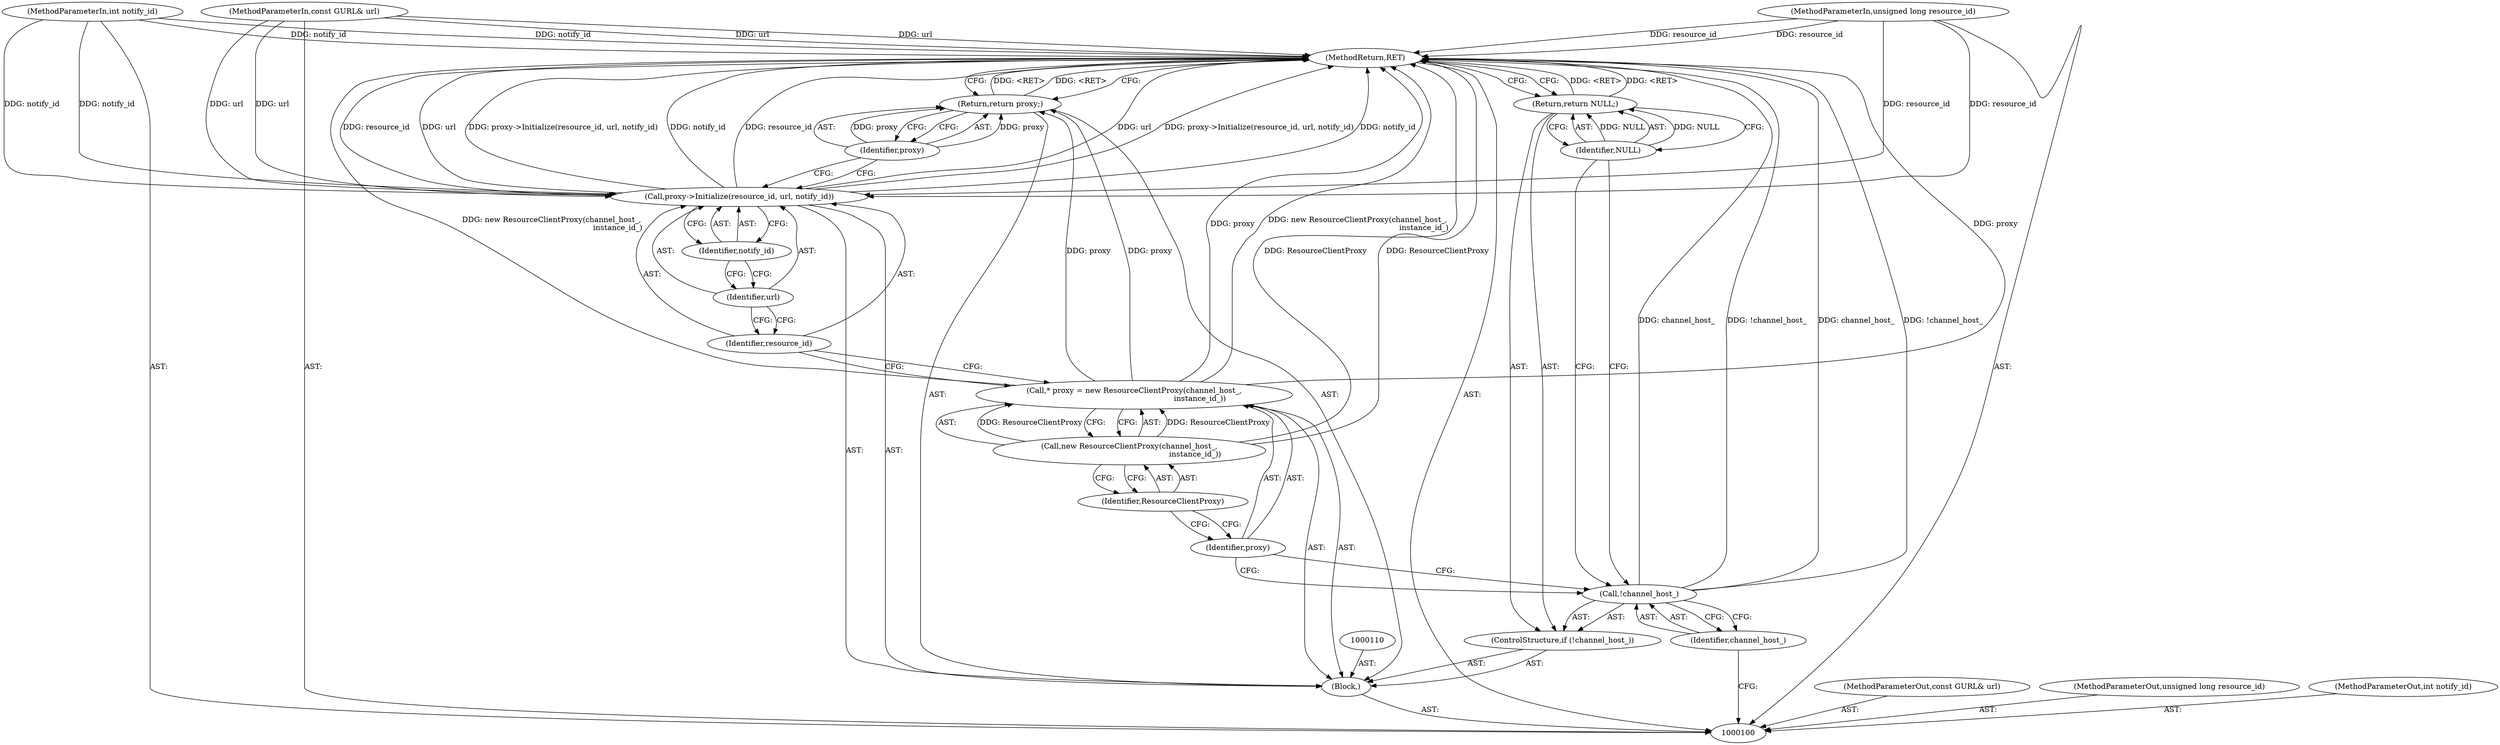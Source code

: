 digraph "0_Chrome_ea3d1d84be3d6f97bf50e76511c9e26af6895533_12" {
"1000121" [label="(MethodReturn,RET)"];
"1000102" [label="(MethodParameterIn,const GURL& url)"];
"1000175" [label="(MethodParameterOut,const GURL& url)"];
"1000101" [label="(MethodParameterIn,unsigned long resource_id)"];
"1000174" [label="(MethodParameterOut,unsigned long resource_id)"];
"1000103" [label="(MethodParameterIn,int notify_id)"];
"1000176" [label="(MethodParameterOut,int notify_id)"];
"1000104" [label="(Block,)"];
"1000105" [label="(ControlStructure,if (!channel_host_))"];
"1000106" [label="(Call,!channel_host_)"];
"1000107" [label="(Identifier,channel_host_)"];
"1000109" [label="(Identifier,NULL)"];
"1000108" [label="(Return,return NULL;)"];
"1000111" [label="(Call,* proxy = new ResourceClientProxy(channel_host_,\n                                                       instance_id_))"];
"1000112" [label="(Identifier,proxy)"];
"1000113" [label="(Call,new ResourceClientProxy(channel_host_,\n                                                       instance_id_))"];
"1000114" [label="(Identifier,ResourceClientProxy)"];
"1000115" [label="(Call,proxy->Initialize(resource_id, url, notify_id))"];
"1000116" [label="(Identifier,resource_id)"];
"1000117" [label="(Identifier,url)"];
"1000118" [label="(Identifier,notify_id)"];
"1000119" [label="(Return,return proxy;)"];
"1000120" [label="(Identifier,proxy)"];
"1000121" -> "1000100"  [label="AST: "];
"1000121" -> "1000108"  [label="CFG: "];
"1000121" -> "1000119"  [label="CFG: "];
"1000108" -> "1000121"  [label="DDG: <RET>"];
"1000115" -> "1000121"  [label="DDG: url"];
"1000115" -> "1000121"  [label="DDG: proxy->Initialize(resource_id, url, notify_id)"];
"1000115" -> "1000121"  [label="DDG: notify_id"];
"1000115" -> "1000121"  [label="DDG: resource_id"];
"1000106" -> "1000121"  [label="DDG: channel_host_"];
"1000106" -> "1000121"  [label="DDG: !channel_host_"];
"1000113" -> "1000121"  [label="DDG: ResourceClientProxy"];
"1000103" -> "1000121"  [label="DDG: notify_id"];
"1000102" -> "1000121"  [label="DDG: url"];
"1000111" -> "1000121"  [label="DDG: proxy"];
"1000111" -> "1000121"  [label="DDG: new ResourceClientProxy(channel_host_,\n                                                       instance_id_)"];
"1000101" -> "1000121"  [label="DDG: resource_id"];
"1000119" -> "1000121"  [label="DDG: <RET>"];
"1000102" -> "1000100"  [label="AST: "];
"1000102" -> "1000121"  [label="DDG: url"];
"1000102" -> "1000115"  [label="DDG: url"];
"1000175" -> "1000100"  [label="AST: "];
"1000101" -> "1000100"  [label="AST: "];
"1000101" -> "1000121"  [label="DDG: resource_id"];
"1000101" -> "1000115"  [label="DDG: resource_id"];
"1000174" -> "1000100"  [label="AST: "];
"1000103" -> "1000100"  [label="AST: "];
"1000103" -> "1000121"  [label="DDG: notify_id"];
"1000103" -> "1000115"  [label="DDG: notify_id"];
"1000176" -> "1000100"  [label="AST: "];
"1000104" -> "1000100"  [label="AST: "];
"1000105" -> "1000104"  [label="AST: "];
"1000110" -> "1000104"  [label="AST: "];
"1000111" -> "1000104"  [label="AST: "];
"1000115" -> "1000104"  [label="AST: "];
"1000119" -> "1000104"  [label="AST: "];
"1000105" -> "1000104"  [label="AST: "];
"1000106" -> "1000105"  [label="AST: "];
"1000108" -> "1000105"  [label="AST: "];
"1000106" -> "1000105"  [label="AST: "];
"1000106" -> "1000107"  [label="CFG: "];
"1000107" -> "1000106"  [label="AST: "];
"1000109" -> "1000106"  [label="CFG: "];
"1000112" -> "1000106"  [label="CFG: "];
"1000106" -> "1000121"  [label="DDG: channel_host_"];
"1000106" -> "1000121"  [label="DDG: !channel_host_"];
"1000107" -> "1000106"  [label="AST: "];
"1000107" -> "1000100"  [label="CFG: "];
"1000106" -> "1000107"  [label="CFG: "];
"1000109" -> "1000108"  [label="AST: "];
"1000109" -> "1000106"  [label="CFG: "];
"1000108" -> "1000109"  [label="CFG: "];
"1000109" -> "1000108"  [label="DDG: NULL"];
"1000108" -> "1000105"  [label="AST: "];
"1000108" -> "1000109"  [label="CFG: "];
"1000109" -> "1000108"  [label="AST: "];
"1000121" -> "1000108"  [label="CFG: "];
"1000108" -> "1000121"  [label="DDG: <RET>"];
"1000109" -> "1000108"  [label="DDG: NULL"];
"1000111" -> "1000104"  [label="AST: "];
"1000111" -> "1000113"  [label="CFG: "];
"1000112" -> "1000111"  [label="AST: "];
"1000113" -> "1000111"  [label="AST: "];
"1000116" -> "1000111"  [label="CFG: "];
"1000111" -> "1000121"  [label="DDG: proxy"];
"1000111" -> "1000121"  [label="DDG: new ResourceClientProxy(channel_host_,\n                                                       instance_id_)"];
"1000113" -> "1000111"  [label="DDG: ResourceClientProxy"];
"1000111" -> "1000119"  [label="DDG: proxy"];
"1000112" -> "1000111"  [label="AST: "];
"1000112" -> "1000106"  [label="CFG: "];
"1000114" -> "1000112"  [label="CFG: "];
"1000113" -> "1000111"  [label="AST: "];
"1000113" -> "1000114"  [label="CFG: "];
"1000114" -> "1000113"  [label="AST: "];
"1000111" -> "1000113"  [label="CFG: "];
"1000113" -> "1000121"  [label="DDG: ResourceClientProxy"];
"1000113" -> "1000111"  [label="DDG: ResourceClientProxy"];
"1000114" -> "1000113"  [label="AST: "];
"1000114" -> "1000112"  [label="CFG: "];
"1000113" -> "1000114"  [label="CFG: "];
"1000115" -> "1000104"  [label="AST: "];
"1000115" -> "1000118"  [label="CFG: "];
"1000116" -> "1000115"  [label="AST: "];
"1000117" -> "1000115"  [label="AST: "];
"1000118" -> "1000115"  [label="AST: "];
"1000120" -> "1000115"  [label="CFG: "];
"1000115" -> "1000121"  [label="DDG: url"];
"1000115" -> "1000121"  [label="DDG: proxy->Initialize(resource_id, url, notify_id)"];
"1000115" -> "1000121"  [label="DDG: notify_id"];
"1000115" -> "1000121"  [label="DDG: resource_id"];
"1000101" -> "1000115"  [label="DDG: resource_id"];
"1000102" -> "1000115"  [label="DDG: url"];
"1000103" -> "1000115"  [label="DDG: notify_id"];
"1000116" -> "1000115"  [label="AST: "];
"1000116" -> "1000111"  [label="CFG: "];
"1000117" -> "1000116"  [label="CFG: "];
"1000117" -> "1000115"  [label="AST: "];
"1000117" -> "1000116"  [label="CFG: "];
"1000118" -> "1000117"  [label="CFG: "];
"1000118" -> "1000115"  [label="AST: "];
"1000118" -> "1000117"  [label="CFG: "];
"1000115" -> "1000118"  [label="CFG: "];
"1000119" -> "1000104"  [label="AST: "];
"1000119" -> "1000120"  [label="CFG: "];
"1000120" -> "1000119"  [label="AST: "];
"1000121" -> "1000119"  [label="CFG: "];
"1000119" -> "1000121"  [label="DDG: <RET>"];
"1000120" -> "1000119"  [label="DDG: proxy"];
"1000111" -> "1000119"  [label="DDG: proxy"];
"1000120" -> "1000119"  [label="AST: "];
"1000120" -> "1000115"  [label="CFG: "];
"1000119" -> "1000120"  [label="CFG: "];
"1000120" -> "1000119"  [label="DDG: proxy"];
}
